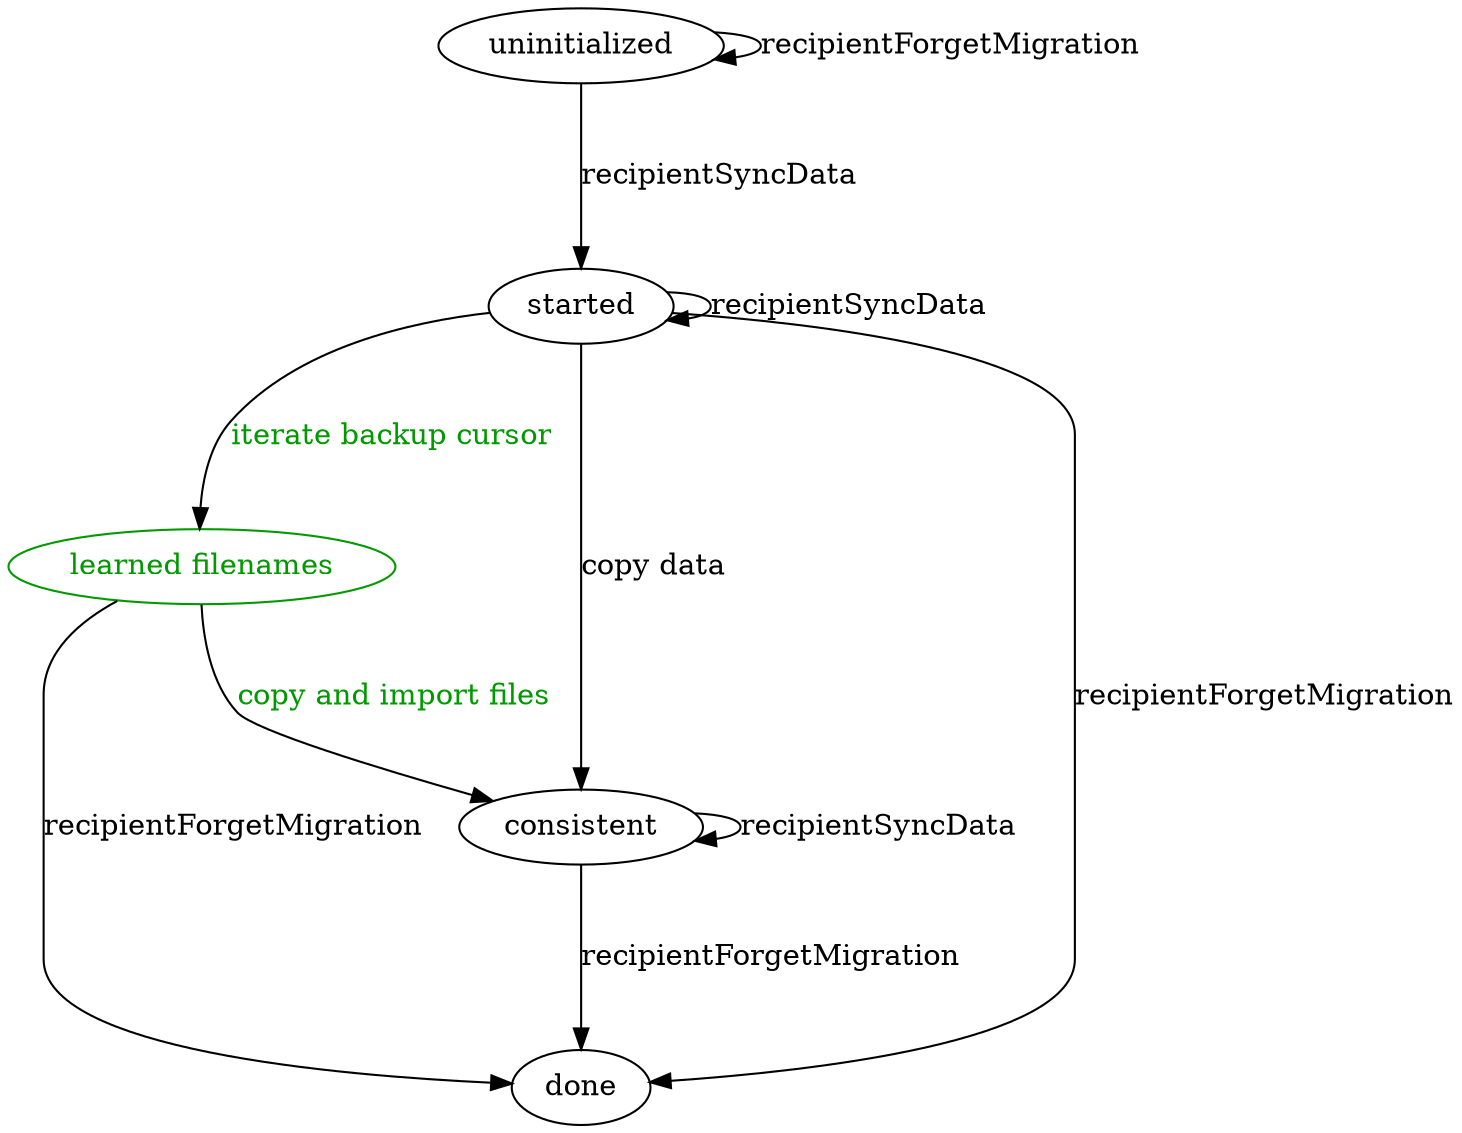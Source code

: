 digraph G {
	edge [minlen=2];
    b0 [label="uninitialized"];
    b1 [label="started"];
    b6 [label="learned filenames", fontcolor="#009900", color="#009900"];
    b2 [label="consistent"];
    b4 [label="done"];
    b0 -> b0 [label="recipientForgetMigration"];
    b0 -> b1 [label="recipientSyncData"];
    b1 -> b2 [label="copy data", weight=2];
    b1 -> b6 [label="iterate backup cursor", fontcolor="#009900"];
    b6 -> b2 [label="copy and import files", fontcolor="#009900"];
    b6 -> b4 [label="recipientForgetMigration"];
    b1 -> b1 [label="recipientSyncData"];
    b1 -> b4 [label="recipientForgetMigration"];
    b2 -> b2 [label="recipientSyncData"];
    b2 -> b4 [label="recipientForgetMigration"];
}
